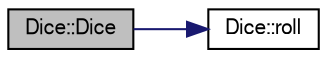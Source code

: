 digraph G
{
  edge [fontname="FreeSans",fontsize="10",labelfontname="FreeSans",labelfontsize="10"];
  node [fontname="FreeSans",fontsize="10",shape=record];
  rankdir="LR";
  Node1 [label="Dice::Dice",height=0.2,width=0.4,color="black", fillcolor="grey75", style="filled" fontcolor="black"];
  Node1 -> Node2 [color="midnightblue",fontsize="10",style="solid",fontname="FreeSans"];
  Node2 [label="Dice::roll",height=0.2,width=0.4,color="black", fillcolor="white", style="filled",URL="$class_dice.html#aaf8ada76382b5d7273617acb39a950cf",tooltip="roll the dices"];
}
